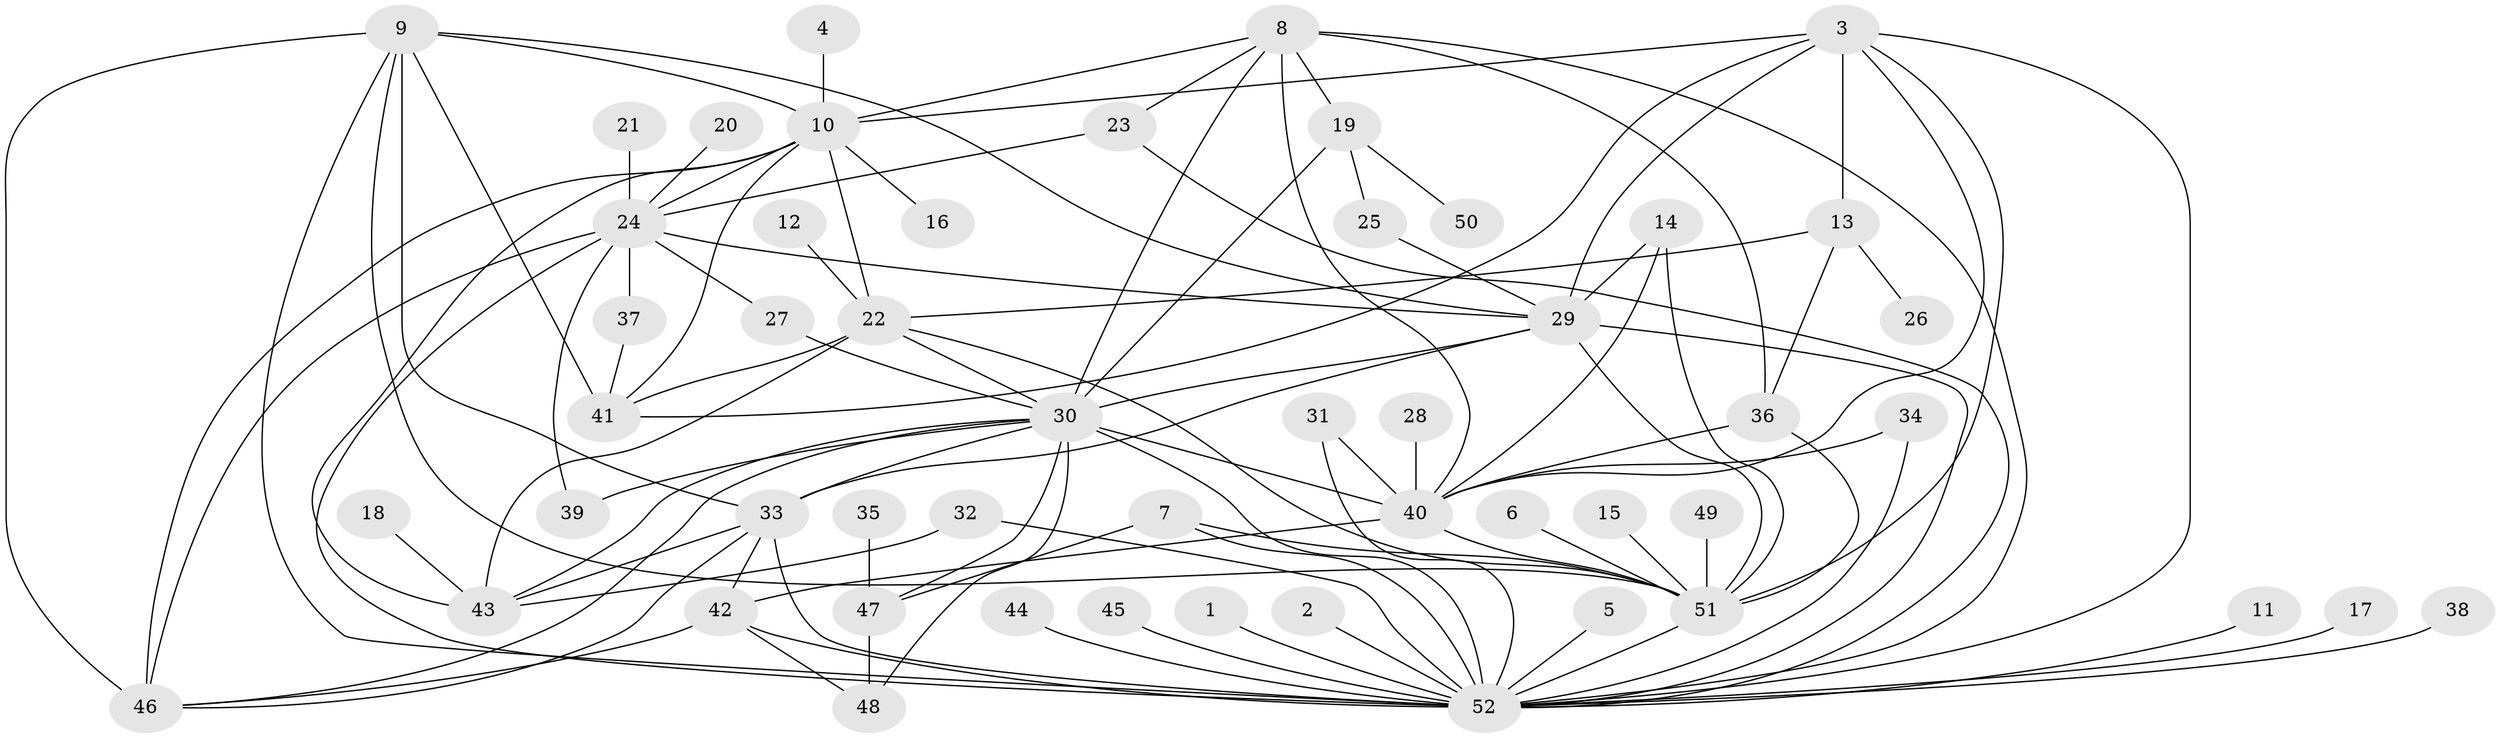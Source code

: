 // original degree distribution, {14: 0.028846153846153848, 18: 0.009615384615384616, 11: 0.009615384615384616, 8: 0.019230769230769232, 27: 0.009615384615384616, 1: 0.4326923076923077, 6: 0.04807692307692308, 2: 0.2403846153846154, 3: 0.09615384615384616, 13: 0.009615384615384616, 10: 0.009615384615384616, 4: 0.028846153846153848, 9: 0.009615384615384616, 7: 0.009615384615384616, 5: 0.038461538461538464}
// Generated by graph-tools (version 1.1) at 2025/01/03/09/25 03:01:50]
// undirected, 52 vertices, 103 edges
graph export_dot {
graph [start="1"]
  node [color=gray90,style=filled];
  1;
  2;
  3;
  4;
  5;
  6;
  7;
  8;
  9;
  10;
  11;
  12;
  13;
  14;
  15;
  16;
  17;
  18;
  19;
  20;
  21;
  22;
  23;
  24;
  25;
  26;
  27;
  28;
  29;
  30;
  31;
  32;
  33;
  34;
  35;
  36;
  37;
  38;
  39;
  40;
  41;
  42;
  43;
  44;
  45;
  46;
  47;
  48;
  49;
  50;
  51;
  52;
  1 -- 52 [weight=1.0];
  2 -- 52 [weight=1.0];
  3 -- 10 [weight=1.0];
  3 -- 13 [weight=1.0];
  3 -- 29 [weight=1.0];
  3 -- 40 [weight=1.0];
  3 -- 41 [weight=1.0];
  3 -- 51 [weight=1.0];
  3 -- 52 [weight=1.0];
  4 -- 10 [weight=1.0];
  5 -- 52 [weight=1.0];
  6 -- 51 [weight=1.0];
  7 -- 47 [weight=1.0];
  7 -- 51 [weight=1.0];
  7 -- 52 [weight=1.0];
  8 -- 10 [weight=1.0];
  8 -- 19 [weight=1.0];
  8 -- 23 [weight=1.0];
  8 -- 30 [weight=1.0];
  8 -- 36 [weight=2.0];
  8 -- 40 [weight=1.0];
  8 -- 52 [weight=1.0];
  9 -- 10 [weight=1.0];
  9 -- 29 [weight=1.0];
  9 -- 33 [weight=1.0];
  9 -- 41 [weight=1.0];
  9 -- 46 [weight=1.0];
  9 -- 51 [weight=1.0];
  9 -- 52 [weight=1.0];
  10 -- 16 [weight=1.0];
  10 -- 22 [weight=2.0];
  10 -- 24 [weight=1.0];
  10 -- 41 [weight=1.0];
  10 -- 43 [weight=1.0];
  10 -- 46 [weight=2.0];
  11 -- 52 [weight=1.0];
  12 -- 22 [weight=1.0];
  13 -- 22 [weight=1.0];
  13 -- 26 [weight=1.0];
  13 -- 36 [weight=1.0];
  14 -- 29 [weight=1.0];
  14 -- 40 [weight=1.0];
  14 -- 51 [weight=1.0];
  15 -- 51 [weight=1.0];
  17 -- 52 [weight=1.0];
  18 -- 43 [weight=1.0];
  19 -- 25 [weight=1.0];
  19 -- 30 [weight=1.0];
  19 -- 50 [weight=1.0];
  20 -- 24 [weight=1.0];
  21 -- 24 [weight=1.0];
  22 -- 30 [weight=1.0];
  22 -- 41 [weight=1.0];
  22 -- 43 [weight=1.0];
  22 -- 51 [weight=1.0];
  23 -- 24 [weight=1.0];
  23 -- 52 [weight=1.0];
  24 -- 27 [weight=1.0];
  24 -- 29 [weight=1.0];
  24 -- 37 [weight=1.0];
  24 -- 39 [weight=1.0];
  24 -- 46 [weight=2.0];
  24 -- 52 [weight=1.0];
  25 -- 29 [weight=1.0];
  27 -- 30 [weight=1.0];
  28 -- 40 [weight=1.0];
  29 -- 30 [weight=1.0];
  29 -- 33 [weight=1.0];
  29 -- 51 [weight=2.0];
  29 -- 52 [weight=2.0];
  30 -- 33 [weight=1.0];
  30 -- 39 [weight=1.0];
  30 -- 40 [weight=1.0];
  30 -- 43 [weight=1.0];
  30 -- 46 [weight=2.0];
  30 -- 47 [weight=1.0];
  30 -- 48 [weight=1.0];
  30 -- 52 [weight=3.0];
  31 -- 40 [weight=1.0];
  31 -- 52 [weight=1.0];
  32 -- 43 [weight=1.0];
  32 -- 52 [weight=1.0];
  33 -- 42 [weight=1.0];
  33 -- 43 [weight=1.0];
  33 -- 46 [weight=1.0];
  33 -- 52 [weight=2.0];
  34 -- 40 [weight=1.0];
  34 -- 52 [weight=1.0];
  35 -- 47 [weight=1.0];
  36 -- 40 [weight=2.0];
  36 -- 51 [weight=1.0];
  37 -- 41 [weight=1.0];
  38 -- 52 [weight=1.0];
  40 -- 42 [weight=1.0];
  40 -- 51 [weight=1.0];
  42 -- 46 [weight=1.0];
  42 -- 48 [weight=1.0];
  42 -- 52 [weight=1.0];
  44 -- 52 [weight=1.0];
  45 -- 52 [weight=1.0];
  47 -- 48 [weight=1.0];
  49 -- 51 [weight=1.0];
  51 -- 52 [weight=1.0];
}
